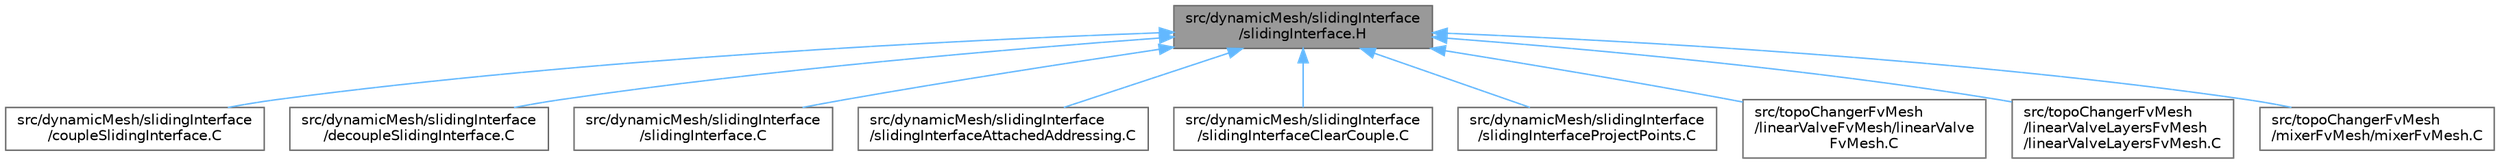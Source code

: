 digraph "src/dynamicMesh/slidingInterface/slidingInterface.H"
{
 // LATEX_PDF_SIZE
  bgcolor="transparent";
  edge [fontname=Helvetica,fontsize=10,labelfontname=Helvetica,labelfontsize=10];
  node [fontname=Helvetica,fontsize=10,shape=box,height=0.2,width=0.4];
  Node1 [id="Node000001",label="src/dynamicMesh/slidingInterface\l/slidingInterface.H",height=0.2,width=0.4,color="gray40", fillcolor="grey60", style="filled", fontcolor="black",tooltip=" "];
  Node1 -> Node2 [id="edge1_Node000001_Node000002",dir="back",color="steelblue1",style="solid",tooltip=" "];
  Node2 [id="Node000002",label="src/dynamicMesh/slidingInterface\l/coupleSlidingInterface.C",height=0.2,width=0.4,color="grey40", fillcolor="white", style="filled",URL="$coupleSlidingInterface_8C.html",tooltip=" "];
  Node1 -> Node3 [id="edge2_Node000001_Node000003",dir="back",color="steelblue1",style="solid",tooltip=" "];
  Node3 [id="Node000003",label="src/dynamicMesh/slidingInterface\l/decoupleSlidingInterface.C",height=0.2,width=0.4,color="grey40", fillcolor="white", style="filled",URL="$decoupleSlidingInterface_8C.html",tooltip=" "];
  Node1 -> Node4 [id="edge3_Node000001_Node000004",dir="back",color="steelblue1",style="solid",tooltip=" "];
  Node4 [id="Node000004",label="src/dynamicMesh/slidingInterface\l/slidingInterface.C",height=0.2,width=0.4,color="grey40", fillcolor="white", style="filled",URL="$slidingInterface_8C.html",tooltip=" "];
  Node1 -> Node5 [id="edge4_Node000001_Node000005",dir="back",color="steelblue1",style="solid",tooltip=" "];
  Node5 [id="Node000005",label="src/dynamicMesh/slidingInterface\l/slidingInterfaceAttachedAddressing.C",height=0.2,width=0.4,color="grey40", fillcolor="white", style="filled",URL="$slidingInterfaceAttachedAddressing_8C.html",tooltip=" "];
  Node1 -> Node6 [id="edge5_Node000001_Node000006",dir="back",color="steelblue1",style="solid",tooltip=" "];
  Node6 [id="Node000006",label="src/dynamicMesh/slidingInterface\l/slidingInterfaceClearCouple.C",height=0.2,width=0.4,color="grey40", fillcolor="white", style="filled",URL="$slidingInterfaceClearCouple_8C.html",tooltip=" "];
  Node1 -> Node7 [id="edge6_Node000001_Node000007",dir="back",color="steelblue1",style="solid",tooltip=" "];
  Node7 [id="Node000007",label="src/dynamicMesh/slidingInterface\l/slidingInterfaceProjectPoints.C",height=0.2,width=0.4,color="grey40", fillcolor="white", style="filled",URL="$slidingInterfaceProjectPoints_8C.html",tooltip=" "];
  Node1 -> Node8 [id="edge7_Node000001_Node000008",dir="back",color="steelblue1",style="solid",tooltip=" "];
  Node8 [id="Node000008",label="src/topoChangerFvMesh\l/linearValveFvMesh/linearValve\lFvMesh.C",height=0.2,width=0.4,color="grey40", fillcolor="white", style="filled",URL="$linearValveFvMesh_8C.html",tooltip=" "];
  Node1 -> Node9 [id="edge8_Node000001_Node000009",dir="back",color="steelblue1",style="solid",tooltip=" "];
  Node9 [id="Node000009",label="src/topoChangerFvMesh\l/linearValveLayersFvMesh\l/linearValveLayersFvMesh.C",height=0.2,width=0.4,color="grey40", fillcolor="white", style="filled",URL="$linearValveLayersFvMesh_8C.html",tooltip=" "];
  Node1 -> Node10 [id="edge9_Node000001_Node000010",dir="back",color="steelblue1",style="solid",tooltip=" "];
  Node10 [id="Node000010",label="src/topoChangerFvMesh\l/mixerFvMesh/mixerFvMesh.C",height=0.2,width=0.4,color="grey40", fillcolor="white", style="filled",URL="$mixerFvMesh_8C.html",tooltip=" "];
}
